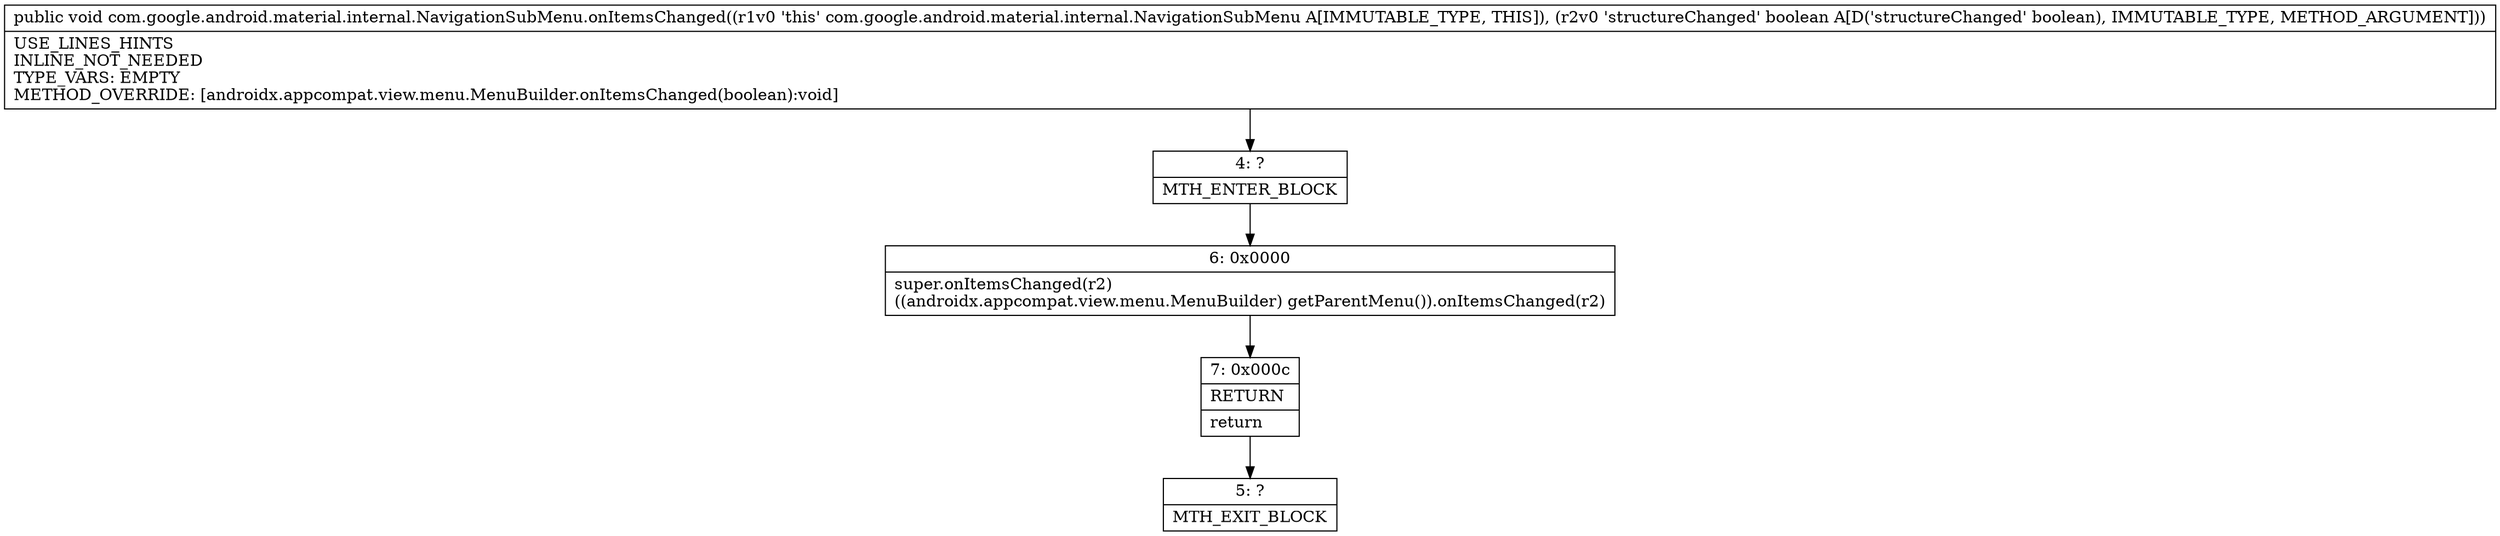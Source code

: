 digraph "CFG forcom.google.android.material.internal.NavigationSubMenu.onItemsChanged(Z)V" {
Node_4 [shape=record,label="{4\:\ ?|MTH_ENTER_BLOCK\l}"];
Node_6 [shape=record,label="{6\:\ 0x0000|super.onItemsChanged(r2)\l((androidx.appcompat.view.menu.MenuBuilder) getParentMenu()).onItemsChanged(r2)\l}"];
Node_7 [shape=record,label="{7\:\ 0x000c|RETURN\l|return\l}"];
Node_5 [shape=record,label="{5\:\ ?|MTH_EXIT_BLOCK\l}"];
MethodNode[shape=record,label="{public void com.google.android.material.internal.NavigationSubMenu.onItemsChanged((r1v0 'this' com.google.android.material.internal.NavigationSubMenu A[IMMUTABLE_TYPE, THIS]), (r2v0 'structureChanged' boolean A[D('structureChanged' boolean), IMMUTABLE_TYPE, METHOD_ARGUMENT]))  | USE_LINES_HINTS\lINLINE_NOT_NEEDED\lTYPE_VARS: EMPTY\lMETHOD_OVERRIDE: [androidx.appcompat.view.menu.MenuBuilder.onItemsChanged(boolean):void]\l}"];
MethodNode -> Node_4;Node_4 -> Node_6;
Node_6 -> Node_7;
Node_7 -> Node_5;
}

